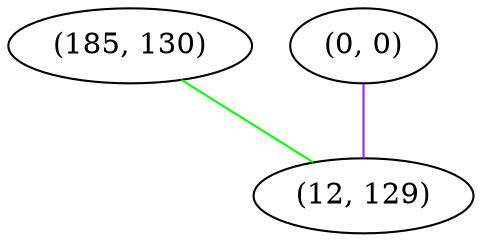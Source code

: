 graph "" {
"(185, 130)";
"(0, 0)";
"(12, 129)";
"(185, 130)" -- "(12, 129)"  [color=green, key=0, weight=2];
"(0, 0)" -- "(12, 129)"  [color=purple, key=0, weight=4];
}

